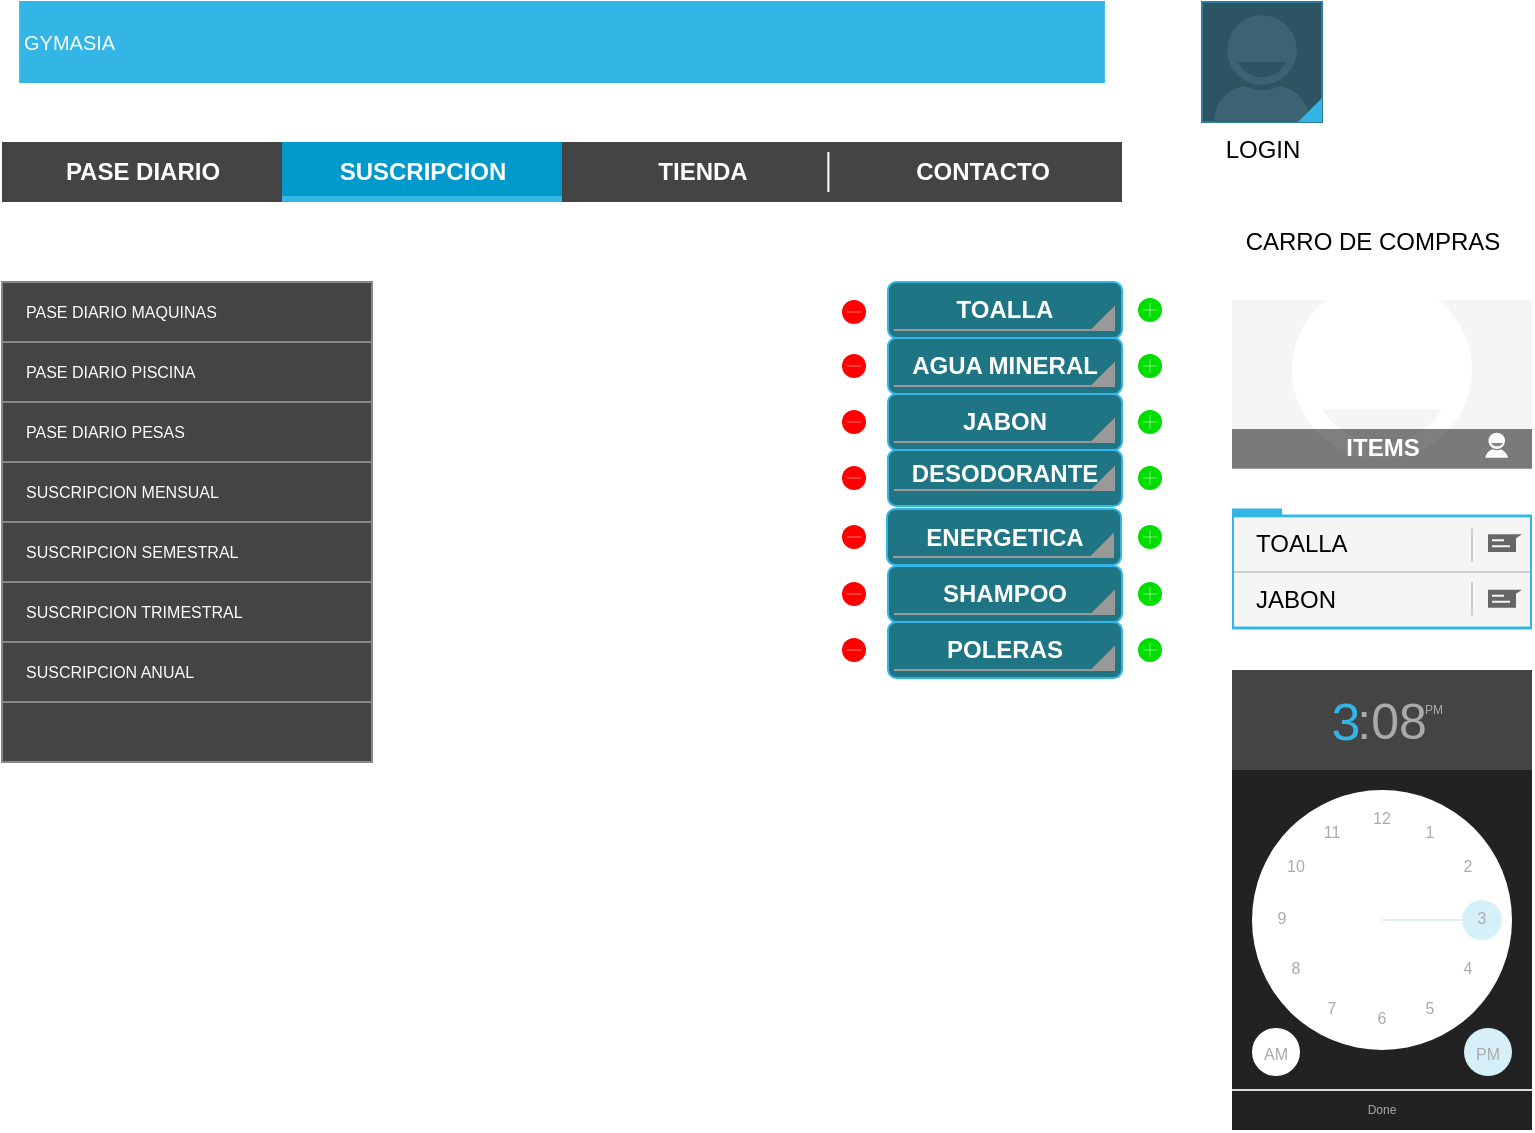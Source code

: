 <mxfile version="14.0.5" type="device"><diagram id="suvuyJKUPuemQQHpxy55" name="Page-1"><mxGraphModel dx="1102" dy="454" grid="1" gridSize="10" guides="1" tooltips="1" connect="1" arrows="1" fold="1" page="1" pageScale="1" pageWidth="827" pageHeight="1169" math="0" shadow="0"><root><mxCell id="0"/><mxCell id="1" parent="0"/><mxCell id="qF-_b97dgjLpjacKq5g5-1" value="LOGIN" style="verticalLabelPosition=bottom;verticalAlign=top;html=1;shadow=0;dashed=0;strokeWidth=1;shape=mxgraph.android.contact_badge_focused;" vertex="1" parent="1"><mxGeometry x="640" y="20" width="60" height="60" as="geometry"/></mxCell><mxCell id="qF-_b97dgjLpjacKq5g5-11" value="CARRO DE COMPRAS" style="text;html=1;align=center;verticalAlign=middle;resizable=0;points=[];autosize=1;" vertex="1" parent="1"><mxGeometry x="655" y="130" width="140" height="20" as="geometry"/></mxCell><mxCell id="qF-_b97dgjLpjacKq5g5-20" value="" style="strokeWidth=1;html=1;shadow=0;dashed=0;shape=mxgraph.android.rrect;rSize=0;fillColor=#444444;strokeColor=none;" vertex="1" parent="1"><mxGeometry x="40" y="90" width="560" height="30" as="geometry"/></mxCell><mxCell id="qF-_b97dgjLpjacKq5g5-21" value="PASE DIARIO" style="strokeWidth=1;html=1;shadow=0;dashed=0;shape=mxgraph.android.anchor;fontStyle=1;fontColor=#ffffff;" vertex="1" parent="qF-_b97dgjLpjacKq5g5-20"><mxGeometry width="140" height="30" as="geometry"/></mxCell><mxCell id="qF-_b97dgjLpjacKq5g5-22" value="SUSCRIPCION" style="strokeWidth=1;html=1;shadow=0;dashed=0;shape=mxgraph.android.rrect;rSize=0;fontStyle=1;fillColor=#0099cc;strokeColor=none;fontColor=#ffffff;" vertex="1" parent="qF-_b97dgjLpjacKq5g5-20"><mxGeometry x="140" width="140" height="30" as="geometry"/></mxCell><mxCell id="qF-_b97dgjLpjacKq5g5-23" value="" style="strokeWidth=1;html=1;shadow=0;dashed=0;shape=mxgraph.android.rrect;rSize=0;fillColor=#33b5e5;strokeColor=none;" vertex="1" parent="qF-_b97dgjLpjacKq5g5-22"><mxGeometry y="27" width="140" height="3" as="geometry"/></mxCell><mxCell id="qF-_b97dgjLpjacKq5g5-24" value="TIENDA" style="strokeWidth=1;html=1;shadow=0;dashed=0;shape=mxgraph.android.anchor;fontStyle=1;fontColor=#ffffff;" vertex="1" parent="qF-_b97dgjLpjacKq5g5-20"><mxGeometry x="280" width="140" height="30" as="geometry"/></mxCell><mxCell id="qF-_b97dgjLpjacKq5g5-25" value="CONTACTO" style="strokeWidth=1;html=1;shadow=0;dashed=0;shape=mxgraph.android.anchor;fontStyle=1;fontColor=#ffffff;" vertex="1" parent="qF-_b97dgjLpjacKq5g5-20"><mxGeometry x="420.0" width="140" height="30" as="geometry"/></mxCell><mxCell id="qF-_b97dgjLpjacKq5g5-26" value="" style="shape=line;strokeColor=#ffffff;direction=south;" vertex="1" parent="qF-_b97dgjLpjacKq5g5-20"><mxGeometry x="398.054" y="5" width="30.27" height="20" as="geometry"/></mxCell><mxCell id="qF-_b97dgjLpjacKq5g5-33" value="" style="strokeWidth=1;html=1;shadow=0;dashed=0;shape=mxgraph.android.rrect;rSize=0;strokeColor=#888888;fillColor=#444444;" vertex="1" parent="1"><mxGeometry x="40" y="160" width="185" height="240" as="geometry"/></mxCell><mxCell id="qF-_b97dgjLpjacKq5g5-34" value="PASE DIARIO MAQUINAS" style="strokeColor=inherit;fillColor=inherit;gradientColor=inherit;strokeWidth=1;html=1;shadow=0;dashed=0;shape=mxgraph.android.rrect;rSize=0;align=left;spacingLeft=10;fontSize=8;fontColor=#ffffff;" vertex="1" parent="qF-_b97dgjLpjacKq5g5-33"><mxGeometry width="185" height="30.0" as="geometry"/></mxCell><mxCell id="qF-_b97dgjLpjacKq5g5-35" value="PASE DIARIO PISCINA" style="strokeColor=inherit;fillColor=inherit;gradientColor=inherit;strokeWidth=1;html=1;shadow=0;dashed=0;shape=mxgraph.android.rrect;rSize=0;align=left;spacingLeft=10;fontSize=8;fontColor=#ffffff;" vertex="1" parent="qF-_b97dgjLpjacKq5g5-33"><mxGeometry y="30.0" width="185" height="30.0" as="geometry"/></mxCell><mxCell id="qF-_b97dgjLpjacKq5g5-36" value="PASE DIARIO PESAS" style="strokeColor=inherit;fillColor=inherit;gradientColor=inherit;strokeWidth=1;html=1;shadow=0;dashed=0;shape=mxgraph.android.rrect;rSize=0;align=left;spacingLeft=10;fontSize=8;fontColor=#ffffff;" vertex="1" parent="qF-_b97dgjLpjacKq5g5-33"><mxGeometry y="60.0" width="185" height="30.0" as="geometry"/></mxCell><mxCell id="qF-_b97dgjLpjacKq5g5-37" value="SUSCRIPCION MENSUAL" style="strokeColor=inherit;fillColor=inherit;gradientColor=inherit;strokeWidth=1;html=1;shadow=0;dashed=0;shape=mxgraph.android.rrect;rSize=0;align=left;spacingLeft=10;fontSize=8;fontColor=#ffffff;" vertex="1" parent="qF-_b97dgjLpjacKq5g5-33"><mxGeometry y="90" width="185" height="30.0" as="geometry"/></mxCell><mxCell id="qF-_b97dgjLpjacKq5g5-38" value="" style="strokeWidth=1;html=1;shadow=0;dashed=0;shape=mxgraph.android.rrect;rSize=0;strokeColor=#888888;fillColor=#444444;" vertex="1" parent="qF-_b97dgjLpjacKq5g5-33"><mxGeometry y="120.0" width="185" height="120.0" as="geometry"/></mxCell><mxCell id="qF-_b97dgjLpjacKq5g5-39" value="SUSCRIPCION SEMESTRAL" style="strokeColor=inherit;fillColor=inherit;gradientColor=inherit;strokeWidth=1;html=1;shadow=0;dashed=0;shape=mxgraph.android.rrect;rSize=0;align=left;spacingLeft=10;fontSize=8;fontColor=#ffffff;" vertex="1" parent="qF-_b97dgjLpjacKq5g5-38"><mxGeometry width="185" height="30.0" as="geometry"/></mxCell><mxCell id="qF-_b97dgjLpjacKq5g5-40" value="SUSCRIPCION TRIMESTRAL" style="strokeColor=inherit;fillColor=inherit;gradientColor=inherit;strokeWidth=1;html=1;shadow=0;dashed=0;shape=mxgraph.android.rrect;rSize=0;align=left;spacingLeft=10;fontSize=8;fontColor=#ffffff;" vertex="1" parent="qF-_b97dgjLpjacKq5g5-38"><mxGeometry y="30.0" width="185" height="30.0" as="geometry"/></mxCell><mxCell id="qF-_b97dgjLpjacKq5g5-41" value="SUSCRIPCION ANUAL" style="strokeColor=inherit;fillColor=inherit;gradientColor=inherit;strokeWidth=1;html=1;shadow=0;dashed=0;shape=mxgraph.android.rrect;rSize=0;align=left;spacingLeft=10;fontSize=8;fontColor=#ffffff;" vertex="1" parent="qF-_b97dgjLpjacKq5g5-38"><mxGeometry y="60.0" width="185" height="30.0" as="geometry"/></mxCell><mxCell id="qF-_b97dgjLpjacKq5g5-43" value="" style="strokeWidth=1;html=1;shadow=0;dashed=0;shape=mxgraph.android.rect;rounded=1;fillColor=#207585;strokeColor=#33b5e5;" vertex="1" parent="1"><mxGeometry x="483" y="160" width="117" height="28" as="geometry"/></mxCell><mxCell id="qF-_b97dgjLpjacKq5g5-44" value="TOALLA" style="strokeWidth=1;html=1;shadow=0;dashed=0;shape=mxgraph.android.spinner2;fontStyle=1;fontColor=#ffffff;align=center;verticalAlign=middle;strokeColor=#999999;fillColor=#999999;" vertex="1" parent="qF-_b97dgjLpjacKq5g5-43"><mxGeometry x="3" y="4" width="110" height="20" as="geometry"/></mxCell><mxCell id="qF-_b97dgjLpjacKq5g5-45" value="" style="strokeWidth=1;html=1;shadow=0;dashed=0;shape=mxgraph.android.rect;rounded=1;fillColor=#207585;strokeColor=#33b5e5;" vertex="1" parent="1"><mxGeometry x="483" y="188" width="117" height="28" as="geometry"/></mxCell><mxCell id="qF-_b97dgjLpjacKq5g5-46" value="AGUA MINERAL" style="strokeWidth=1;html=1;shadow=0;dashed=0;shape=mxgraph.android.spinner2;fontStyle=1;fontColor=#ffffff;align=center;verticalAlign=middle;strokeColor=#999999;fillColor=#999999;" vertex="1" parent="qF-_b97dgjLpjacKq5g5-45"><mxGeometry x="3" y="4" width="110" height="20" as="geometry"/></mxCell><mxCell id="qF-_b97dgjLpjacKq5g5-47" value="" style="strokeWidth=1;html=1;shadow=0;dashed=0;shape=mxgraph.android.rect;rounded=1;fillColor=#207585;strokeColor=#33b5e5;" vertex="1" parent="1"><mxGeometry x="483" y="244" width="117" height="28" as="geometry"/></mxCell><mxCell id="qF-_b97dgjLpjacKq5g5-48" value="DESODORANTE" style="strokeWidth=1;html=1;shadow=0;dashed=0;shape=mxgraph.android.spinner2;fontStyle=1;fontColor=#ffffff;align=center;verticalAlign=middle;strokeColor=#999999;fillColor=#999999;" vertex="1" parent="qF-_b97dgjLpjacKq5g5-47"><mxGeometry x="3" y="4" width="110" height="16" as="geometry"/></mxCell><mxCell id="qF-_b97dgjLpjacKq5g5-49" value="" style="strokeWidth=1;html=1;shadow=0;dashed=0;shape=mxgraph.android.rect;rounded=1;fillColor=#207585;strokeColor=#33b5e5;" vertex="1" parent="1"><mxGeometry x="483" y="216" width="117" height="28" as="geometry"/></mxCell><mxCell id="qF-_b97dgjLpjacKq5g5-50" value="JABON" style="strokeWidth=1;html=1;shadow=0;dashed=0;shape=mxgraph.android.spinner2;fontStyle=1;fontColor=#ffffff;align=center;verticalAlign=middle;strokeColor=#999999;fillColor=#999999;" vertex="1" parent="qF-_b97dgjLpjacKq5g5-49"><mxGeometry x="3" y="4" width="110" height="20" as="geometry"/></mxCell><mxCell id="qF-_b97dgjLpjacKq5g5-51" value="" style="strokeWidth=1;html=1;shadow=0;dashed=0;shape=mxgraph.android.rect;rounded=1;fillColor=#207585;strokeColor=#33b5e5;" vertex="1" parent="1"><mxGeometry x="482.5" y="273.5" width="117" height="28" as="geometry"/></mxCell><mxCell id="qF-_b97dgjLpjacKq5g5-52" value="ENERGETICA" style="strokeWidth=1;html=1;shadow=0;dashed=0;shape=mxgraph.android.spinner2;fontStyle=1;fontColor=#ffffff;align=center;verticalAlign=middle;strokeColor=#999999;fillColor=#999999;" vertex="1" parent="qF-_b97dgjLpjacKq5g5-51"><mxGeometry x="3" y="4" width="110" height="20" as="geometry"/></mxCell><mxCell id="qF-_b97dgjLpjacKq5g5-53" value="" style="strokeWidth=1;html=1;shadow=0;dashed=0;shape=mxgraph.android.rect;rounded=1;fillColor=#207585;strokeColor=#33b5e5;" vertex="1" parent="1"><mxGeometry x="483" y="302" width="117" height="28" as="geometry"/></mxCell><mxCell id="qF-_b97dgjLpjacKq5g5-54" value="SHAMPOO" style="strokeWidth=1;html=1;shadow=0;dashed=0;shape=mxgraph.android.spinner2;fontStyle=1;fontColor=#ffffff;align=center;verticalAlign=middle;strokeColor=#999999;fillColor=#999999;" vertex="1" parent="qF-_b97dgjLpjacKq5g5-53"><mxGeometry x="3" y="4" width="110" height="20" as="geometry"/></mxCell><mxCell id="qF-_b97dgjLpjacKq5g5-73" value="" style="verticalLabelPosition=bottom;verticalAlign=top;html=1;shadow=0;dashed=0;strokeWidth=1;shape=mxgraph.android.time_picker_dark;" vertex="1" parent="1"><mxGeometry x="655" y="354" width="150" height="230" as="geometry"/></mxCell><mxCell id="qF-_b97dgjLpjacKq5g5-74" value="" style="html=1;verticalLabelPosition=bottom;labelBackgroundColor=#ffffff;verticalAlign=top;shadow=0;dashed=0;strokeWidth=2;shape=mxgraph.ios7.misc.add;fillColor=#00dd00;strokeColor=#ffffff;" vertex="1" parent="1"><mxGeometry x="608" y="168" width="12" height="12" as="geometry"/></mxCell><mxCell id="qF-_b97dgjLpjacKq5g5-75" value="" style="html=1;verticalLabelPosition=bottom;labelBackgroundColor=#ffffff;verticalAlign=top;shadow=0;dashed=0;strokeWidth=2;shape=mxgraph.ios7.misc.delete;fillColor=#ff0000;strokeColor=#ffffff;" vertex="1" parent="1"><mxGeometry x="460" y="169" width="12" height="12" as="geometry"/></mxCell><mxCell id="qF-_b97dgjLpjacKq5g5-76" value="" style="html=1;verticalLabelPosition=bottom;labelBackgroundColor=#ffffff;verticalAlign=top;shadow=0;dashed=0;strokeWidth=2;shape=mxgraph.ios7.misc.add;fillColor=#00dd00;strokeColor=#ffffff;" vertex="1" parent="1"><mxGeometry x="608" y="224" width="12" height="12" as="geometry"/></mxCell><mxCell id="qF-_b97dgjLpjacKq5g5-77" value="" style="html=1;verticalLabelPosition=bottom;labelBackgroundColor=#ffffff;verticalAlign=top;shadow=0;dashed=0;strokeWidth=2;shape=mxgraph.ios7.misc.add;fillColor=#00dd00;strokeColor=#ffffff;" vertex="1" parent="1"><mxGeometry x="608" y="252" width="12" height="12" as="geometry"/></mxCell><mxCell id="qF-_b97dgjLpjacKq5g5-78" value="" style="html=1;verticalLabelPosition=bottom;labelBackgroundColor=#ffffff;verticalAlign=top;shadow=0;dashed=0;strokeWidth=2;shape=mxgraph.ios7.misc.add;fillColor=#00dd00;strokeColor=#ffffff;" vertex="1" parent="1"><mxGeometry x="608" y="281.5" width="12" height="12" as="geometry"/></mxCell><mxCell id="qF-_b97dgjLpjacKq5g5-79" value="" style="html=1;verticalLabelPosition=bottom;labelBackgroundColor=#ffffff;verticalAlign=top;shadow=0;dashed=0;strokeWidth=2;shape=mxgraph.ios7.misc.add;fillColor=#00dd00;strokeColor=#ffffff;" vertex="1" parent="1"><mxGeometry x="608" y="310" width="12" height="12" as="geometry"/></mxCell><mxCell id="qF-_b97dgjLpjacKq5g5-83" value="" style="html=1;verticalLabelPosition=bottom;labelBackgroundColor=#ffffff;verticalAlign=top;shadow=0;dashed=0;strokeWidth=2;shape=mxgraph.ios7.misc.add;fillColor=#00dd00;strokeColor=#ffffff;" vertex="1" parent="1"><mxGeometry x="608" y="196" width="12" height="12" as="geometry"/></mxCell><mxCell id="qF-_b97dgjLpjacKq5g5-85" value="" style="html=1;verticalLabelPosition=bottom;labelBackgroundColor=#ffffff;verticalAlign=top;shadow=0;dashed=0;strokeWidth=2;shape=mxgraph.ios7.misc.add;fillColor=#00dd00;strokeColor=#ffffff;" vertex="1" parent="1"><mxGeometry x="608" y="338" width="12" height="12" as="geometry"/></mxCell><mxCell id="qF-_b97dgjLpjacKq5g5-86" value="" style="html=1;verticalLabelPosition=bottom;labelBackgroundColor=#ffffff;verticalAlign=top;shadow=0;dashed=0;strokeWidth=2;shape=mxgraph.ios7.misc.delete;fillColor=#ff0000;strokeColor=#ffffff;" vertex="1" parent="1"><mxGeometry x="460" y="196" width="12" height="12" as="geometry"/></mxCell><mxCell id="qF-_b97dgjLpjacKq5g5-87" value="" style="html=1;verticalLabelPosition=bottom;labelBackgroundColor=#ffffff;verticalAlign=top;shadow=0;dashed=0;strokeWidth=2;shape=mxgraph.ios7.misc.delete;fillColor=#ff0000;strokeColor=#ffffff;" vertex="1" parent="1"><mxGeometry x="460" y="224" width="12" height="12" as="geometry"/></mxCell><mxCell id="qF-_b97dgjLpjacKq5g5-88" value="" style="html=1;verticalLabelPosition=bottom;labelBackgroundColor=#ffffff;verticalAlign=top;shadow=0;dashed=0;strokeWidth=2;shape=mxgraph.ios7.misc.delete;fillColor=#ff0000;strokeColor=#ffffff;" vertex="1" parent="1"><mxGeometry x="460" y="252" width="12" height="12" as="geometry"/></mxCell><mxCell id="qF-_b97dgjLpjacKq5g5-89" value="" style="html=1;verticalLabelPosition=bottom;labelBackgroundColor=#ffffff;verticalAlign=top;shadow=0;dashed=0;strokeWidth=2;shape=mxgraph.ios7.misc.delete;fillColor=#ff0000;strokeColor=#ffffff;" vertex="1" parent="1"><mxGeometry x="460" y="281.5" width="12" height="12" as="geometry"/></mxCell><mxCell id="qF-_b97dgjLpjacKq5g5-90" value="" style="html=1;verticalLabelPosition=bottom;labelBackgroundColor=#ffffff;verticalAlign=top;shadow=0;dashed=0;strokeWidth=2;shape=mxgraph.ios7.misc.delete;fillColor=#ff0000;strokeColor=#ffffff;" vertex="1" parent="1"><mxGeometry x="460" y="310" width="12" height="12" as="geometry"/></mxCell><mxCell id="qF-_b97dgjLpjacKq5g5-91" value="" style="html=1;verticalLabelPosition=bottom;labelBackgroundColor=#ffffff;verticalAlign=top;shadow=0;dashed=0;strokeWidth=2;shape=mxgraph.ios7.misc.delete;fillColor=#ff0000;strokeColor=#ffffff;" vertex="1" parent="1"><mxGeometry x="460" y="338" width="12" height="12" as="geometry"/></mxCell><mxCell id="qF-_b97dgjLpjacKq5g5-93" value="" style="strokeWidth=1;html=1;shadow=0;dashed=0;shape=mxgraph.android.quick_contact;" vertex="1" parent="1"><mxGeometry x="655" y="169" width="150" height="165" as="geometry"/></mxCell><mxCell id="qF-_b97dgjLpjacKq5g5-94" value="ITEMS" style="strokeWidth=1;html=1;shadow=0;dashed=0;shape=mxgraph.android.anchor;rSize=0;fontStyle=1;fontColor=#FFFFFF;" vertex="1" parent="qF-_b97dgjLpjacKq5g5-93"><mxGeometry y="65" width="150" height="18" as="geometry"/></mxCell><mxCell id="qF-_b97dgjLpjacKq5g5-95" value="TOALLA" style="strokeWidth=1;html=1;shadow=0;dashed=0;shape=mxgraph.android.anchor;rSize=0;align=left;spacingLeft=10;" vertex="1" parent="qF-_b97dgjLpjacKq5g5-93"><mxGeometry y="108" width="120" height="28" as="geometry"/></mxCell><mxCell id="qF-_b97dgjLpjacKq5g5-96" value="JABON" style="strokeWidth=1;html=1;shadow=0;dashed=0;shape=mxgraph.android.anchor;rSize=0;align=left;spacingLeft=10;" vertex="1" parent="qF-_b97dgjLpjacKq5g5-93"><mxGeometry y="136" width="120" height="28" as="geometry"/></mxCell><mxCell id="qF-_b97dgjLpjacKq5g5-100" value="" style="strokeWidth=1;html=1;shadow=0;dashed=0;shape=mxgraph.android.rect;rounded=1;fillColor=#207585;strokeColor=#33b5e5;" vertex="1" parent="1"><mxGeometry x="483" y="330" width="117" height="28" as="geometry"/></mxCell><mxCell id="qF-_b97dgjLpjacKq5g5-101" value="POLERAS" style="strokeWidth=1;html=1;shadow=0;dashed=0;shape=mxgraph.android.spinner2;fontStyle=1;fontColor=#ffffff;align=center;verticalAlign=middle;strokeColor=#999999;fillColor=#999999;" vertex="1" parent="qF-_b97dgjLpjacKq5g5-100"><mxGeometry x="3" y="4" width="110" height="20" as="geometry"/></mxCell><mxCell id="qF-_b97dgjLpjacKq5g5-102" value="GYMASIA" style="whiteSpace=wrap;html=1;shadow=0;dashed=0;fontSize=10;align=left;fillColor=#33b5e5;strokeColor=#33B5E5;fontColor=#FFFFFF;" vertex="1" parent="1"><mxGeometry x="49.05" y="20" width="541.9" height="40" as="geometry"/></mxCell></root></mxGraphModel></diagram></mxfile>